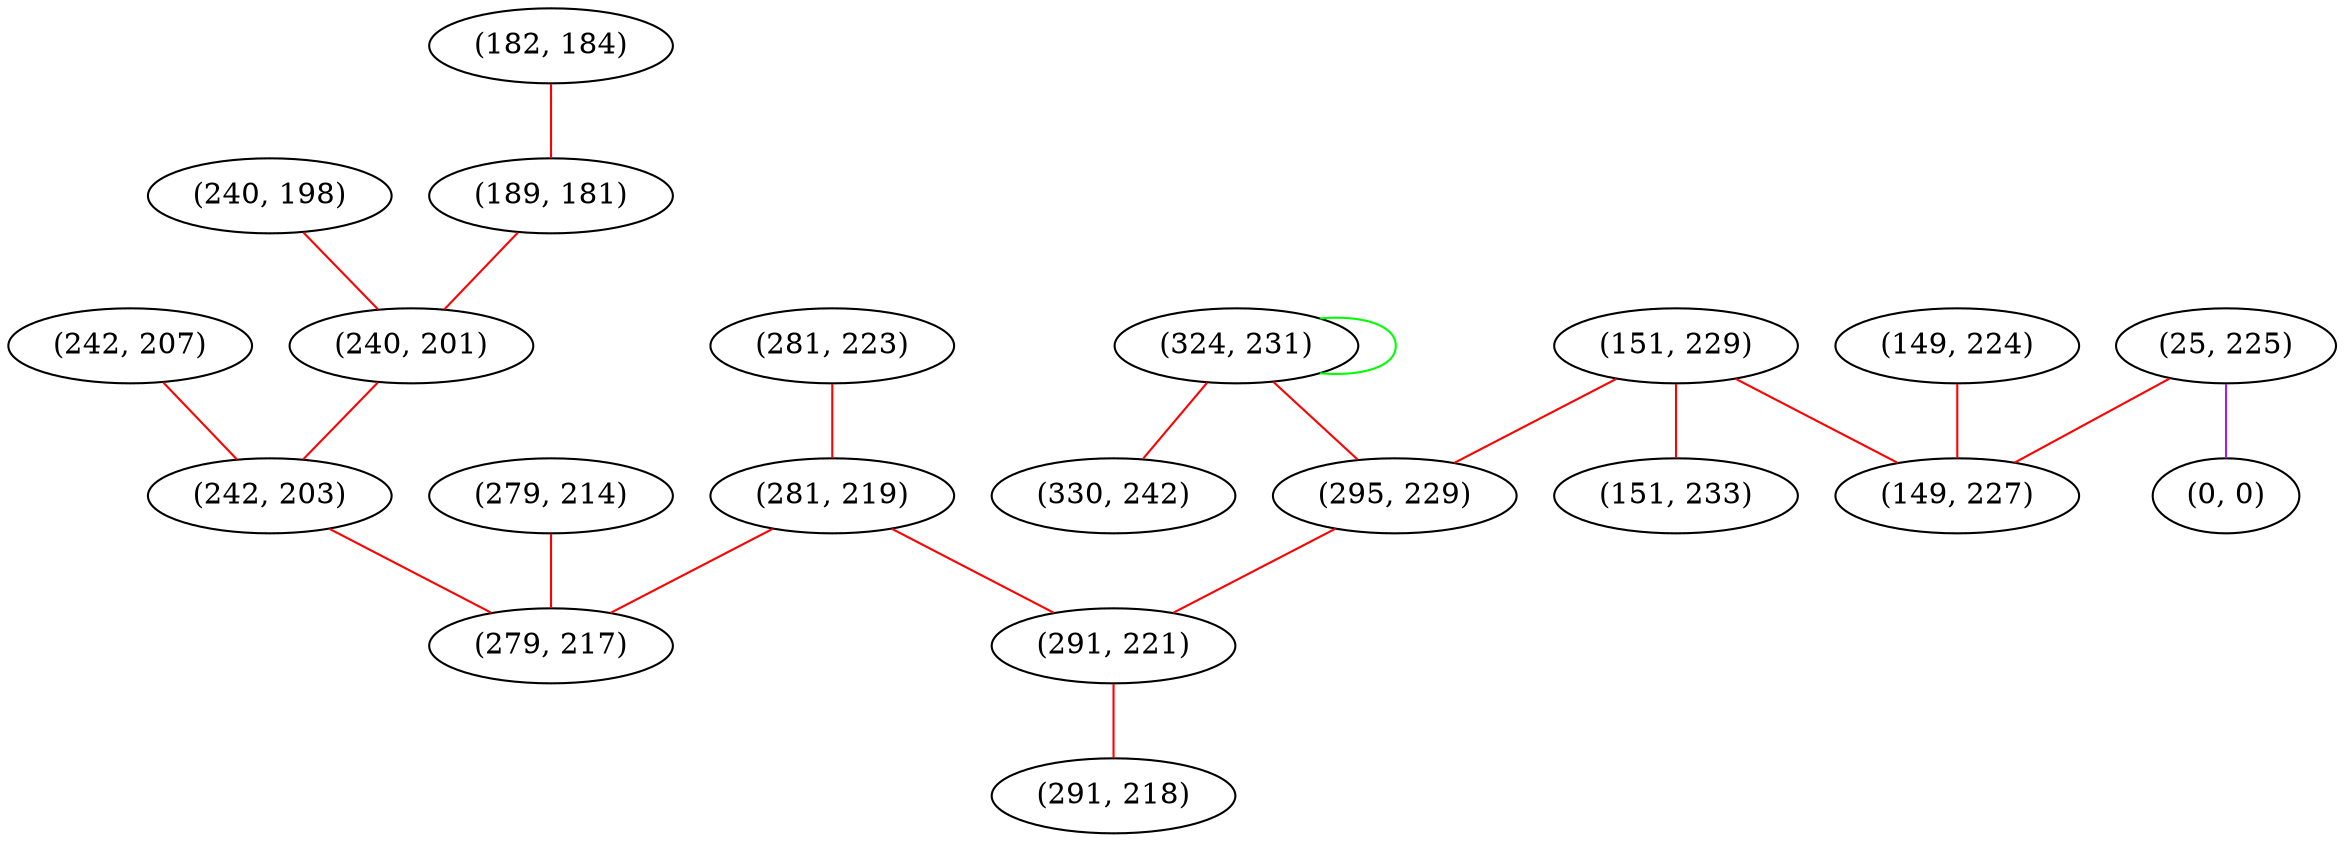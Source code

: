 graph "" {
"(240, 198)";
"(324, 231)";
"(151, 229)";
"(182, 184)";
"(149, 224)";
"(281, 223)";
"(242, 207)";
"(279, 214)";
"(189, 181)";
"(281, 219)";
"(151, 233)";
"(240, 201)";
"(295, 229)";
"(25, 225)";
"(291, 221)";
"(0, 0)";
"(291, 218)";
"(149, 227)";
"(242, 203)";
"(330, 242)";
"(279, 217)";
"(240, 198)" -- "(240, 201)"  [color=red, key=0, weight=1];
"(324, 231)" -- "(324, 231)"  [color=green, key=0, weight=2];
"(324, 231)" -- "(295, 229)"  [color=red, key=0, weight=1];
"(324, 231)" -- "(330, 242)"  [color=red, key=0, weight=1];
"(151, 229)" -- "(295, 229)"  [color=red, key=0, weight=1];
"(151, 229)" -- "(151, 233)"  [color=red, key=0, weight=1];
"(151, 229)" -- "(149, 227)"  [color=red, key=0, weight=1];
"(182, 184)" -- "(189, 181)"  [color=red, key=0, weight=1];
"(149, 224)" -- "(149, 227)"  [color=red, key=0, weight=1];
"(281, 223)" -- "(281, 219)"  [color=red, key=0, weight=1];
"(242, 207)" -- "(242, 203)"  [color=red, key=0, weight=1];
"(279, 214)" -- "(279, 217)"  [color=red, key=0, weight=1];
"(189, 181)" -- "(240, 201)"  [color=red, key=0, weight=1];
"(281, 219)" -- "(279, 217)"  [color=red, key=0, weight=1];
"(281, 219)" -- "(291, 221)"  [color=red, key=0, weight=1];
"(240, 201)" -- "(242, 203)"  [color=red, key=0, weight=1];
"(295, 229)" -- "(291, 221)"  [color=red, key=0, weight=1];
"(25, 225)" -- "(0, 0)"  [color=purple, key=0, weight=4];
"(25, 225)" -- "(149, 227)"  [color=red, key=0, weight=1];
"(291, 221)" -- "(291, 218)"  [color=red, key=0, weight=1];
"(242, 203)" -- "(279, 217)"  [color=red, key=0, weight=1];
}
